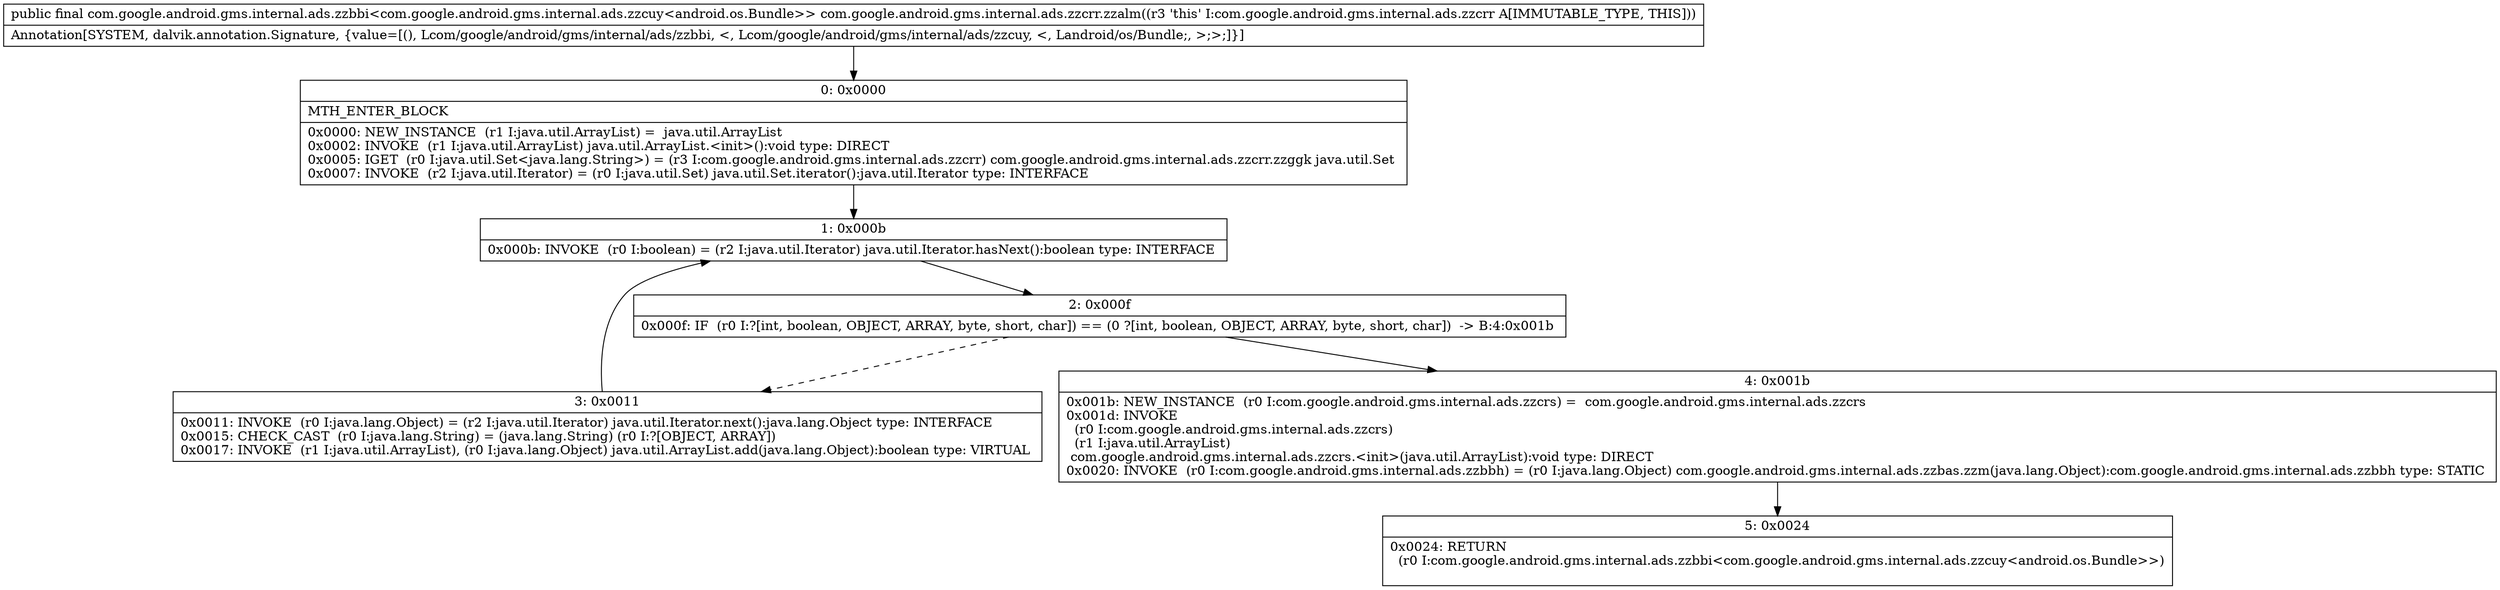 digraph "CFG forcom.google.android.gms.internal.ads.zzcrr.zzalm()Lcom\/google\/android\/gms\/internal\/ads\/zzbbi;" {
Node_0 [shape=record,label="{0\:\ 0x0000|MTH_ENTER_BLOCK\l|0x0000: NEW_INSTANCE  (r1 I:java.util.ArrayList) =  java.util.ArrayList \l0x0002: INVOKE  (r1 I:java.util.ArrayList) java.util.ArrayList.\<init\>():void type: DIRECT \l0x0005: IGET  (r0 I:java.util.Set\<java.lang.String\>) = (r3 I:com.google.android.gms.internal.ads.zzcrr) com.google.android.gms.internal.ads.zzcrr.zzggk java.util.Set \l0x0007: INVOKE  (r2 I:java.util.Iterator) = (r0 I:java.util.Set) java.util.Set.iterator():java.util.Iterator type: INTERFACE \l}"];
Node_1 [shape=record,label="{1\:\ 0x000b|0x000b: INVOKE  (r0 I:boolean) = (r2 I:java.util.Iterator) java.util.Iterator.hasNext():boolean type: INTERFACE \l}"];
Node_2 [shape=record,label="{2\:\ 0x000f|0x000f: IF  (r0 I:?[int, boolean, OBJECT, ARRAY, byte, short, char]) == (0 ?[int, boolean, OBJECT, ARRAY, byte, short, char])  \-\> B:4:0x001b \l}"];
Node_3 [shape=record,label="{3\:\ 0x0011|0x0011: INVOKE  (r0 I:java.lang.Object) = (r2 I:java.util.Iterator) java.util.Iterator.next():java.lang.Object type: INTERFACE \l0x0015: CHECK_CAST  (r0 I:java.lang.String) = (java.lang.String) (r0 I:?[OBJECT, ARRAY]) \l0x0017: INVOKE  (r1 I:java.util.ArrayList), (r0 I:java.lang.Object) java.util.ArrayList.add(java.lang.Object):boolean type: VIRTUAL \l}"];
Node_4 [shape=record,label="{4\:\ 0x001b|0x001b: NEW_INSTANCE  (r0 I:com.google.android.gms.internal.ads.zzcrs) =  com.google.android.gms.internal.ads.zzcrs \l0x001d: INVOKE  \l  (r0 I:com.google.android.gms.internal.ads.zzcrs)\l  (r1 I:java.util.ArrayList)\l com.google.android.gms.internal.ads.zzcrs.\<init\>(java.util.ArrayList):void type: DIRECT \l0x0020: INVOKE  (r0 I:com.google.android.gms.internal.ads.zzbbh) = (r0 I:java.lang.Object) com.google.android.gms.internal.ads.zzbas.zzm(java.lang.Object):com.google.android.gms.internal.ads.zzbbh type: STATIC \l}"];
Node_5 [shape=record,label="{5\:\ 0x0024|0x0024: RETURN  \l  (r0 I:com.google.android.gms.internal.ads.zzbbi\<com.google.android.gms.internal.ads.zzcuy\<android.os.Bundle\>\>)\l \l}"];
MethodNode[shape=record,label="{public final com.google.android.gms.internal.ads.zzbbi\<com.google.android.gms.internal.ads.zzcuy\<android.os.Bundle\>\> com.google.android.gms.internal.ads.zzcrr.zzalm((r3 'this' I:com.google.android.gms.internal.ads.zzcrr A[IMMUTABLE_TYPE, THIS]))  | Annotation[SYSTEM, dalvik.annotation.Signature, \{value=[(), Lcom\/google\/android\/gms\/internal\/ads\/zzbbi, \<, Lcom\/google\/android\/gms\/internal\/ads\/zzcuy, \<, Landroid\/os\/Bundle;, \>;\>;]\}]\l}"];
MethodNode -> Node_0;
Node_0 -> Node_1;
Node_1 -> Node_2;
Node_2 -> Node_3[style=dashed];
Node_2 -> Node_4;
Node_3 -> Node_1;
Node_4 -> Node_5;
}

